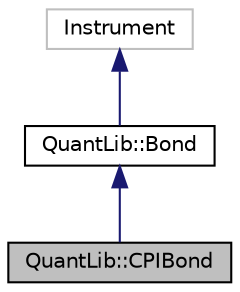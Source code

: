digraph "QuantLib::CPIBond"
{
  edge [fontname="Helvetica",fontsize="10",labelfontname="Helvetica",labelfontsize="10"];
  node [fontname="Helvetica",fontsize="10",shape=record];
  Node1 [label="QuantLib::CPIBond",height=0.2,width=0.4,color="black", fillcolor="grey75", style="filled", fontcolor="black"];
  Node2 -> Node1 [dir="back",color="midnightblue",fontsize="10",style="solid"];
  Node2 [label="QuantLib::Bond",height=0.2,width=0.4,color="black", fillcolor="white", style="filled",URL="$class_quant_lib_1_1_bond.html",tooltip="Base bond class. "];
  Node3 -> Node2 [dir="back",color="midnightblue",fontsize="10",style="solid"];
  Node3 [label="Instrument",height=0.2,width=0.4,color="grey75", fillcolor="white", style="filled"];
}
